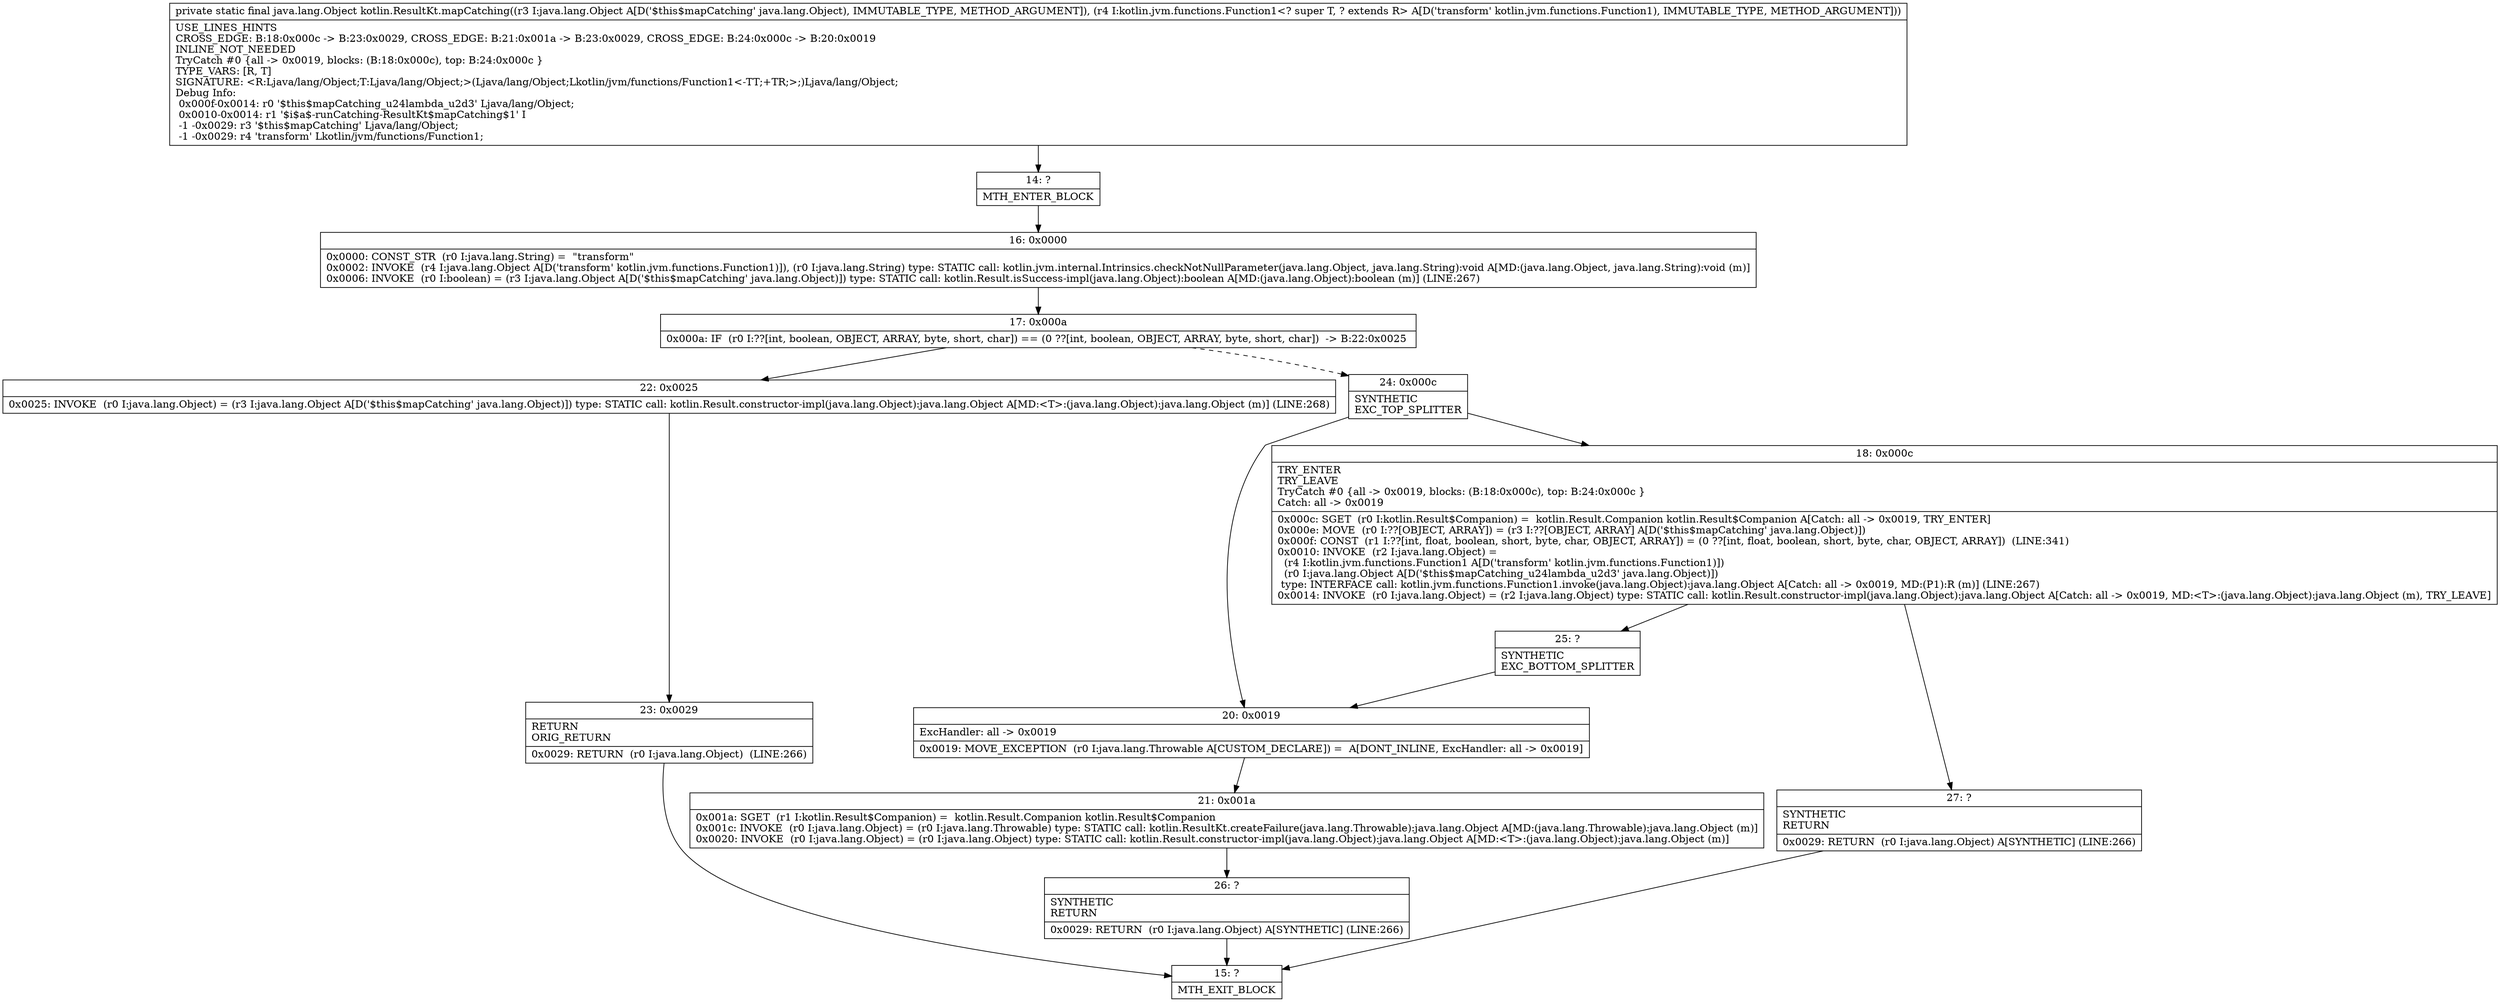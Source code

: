 digraph "CFG forkotlin.ResultKt.mapCatching(Ljava\/lang\/Object;Lkotlin\/jvm\/functions\/Function1;)Ljava\/lang\/Object;" {
Node_14 [shape=record,label="{14\:\ ?|MTH_ENTER_BLOCK\l}"];
Node_16 [shape=record,label="{16\:\ 0x0000|0x0000: CONST_STR  (r0 I:java.lang.String) =  \"transform\" \l0x0002: INVOKE  (r4 I:java.lang.Object A[D('transform' kotlin.jvm.functions.Function1)]), (r0 I:java.lang.String) type: STATIC call: kotlin.jvm.internal.Intrinsics.checkNotNullParameter(java.lang.Object, java.lang.String):void A[MD:(java.lang.Object, java.lang.String):void (m)]\l0x0006: INVOKE  (r0 I:boolean) = (r3 I:java.lang.Object A[D('$this$mapCatching' java.lang.Object)]) type: STATIC call: kotlin.Result.isSuccess\-impl(java.lang.Object):boolean A[MD:(java.lang.Object):boolean (m)] (LINE:267)\l}"];
Node_17 [shape=record,label="{17\:\ 0x000a|0x000a: IF  (r0 I:??[int, boolean, OBJECT, ARRAY, byte, short, char]) == (0 ??[int, boolean, OBJECT, ARRAY, byte, short, char])  \-\> B:22:0x0025 \l}"];
Node_22 [shape=record,label="{22\:\ 0x0025|0x0025: INVOKE  (r0 I:java.lang.Object) = (r3 I:java.lang.Object A[D('$this$mapCatching' java.lang.Object)]) type: STATIC call: kotlin.Result.constructor\-impl(java.lang.Object):java.lang.Object A[MD:\<T\>:(java.lang.Object):java.lang.Object (m)] (LINE:268)\l}"];
Node_23 [shape=record,label="{23\:\ 0x0029|RETURN\lORIG_RETURN\l|0x0029: RETURN  (r0 I:java.lang.Object)  (LINE:266)\l}"];
Node_15 [shape=record,label="{15\:\ ?|MTH_EXIT_BLOCK\l}"];
Node_24 [shape=record,label="{24\:\ 0x000c|SYNTHETIC\lEXC_TOP_SPLITTER\l}"];
Node_18 [shape=record,label="{18\:\ 0x000c|TRY_ENTER\lTRY_LEAVE\lTryCatch #0 \{all \-\> 0x0019, blocks: (B:18:0x000c), top: B:24:0x000c \}\lCatch: all \-\> 0x0019\l|0x000c: SGET  (r0 I:kotlin.Result$Companion) =  kotlin.Result.Companion kotlin.Result$Companion A[Catch: all \-\> 0x0019, TRY_ENTER]\l0x000e: MOVE  (r0 I:??[OBJECT, ARRAY]) = (r3 I:??[OBJECT, ARRAY] A[D('$this$mapCatching' java.lang.Object)]) \l0x000f: CONST  (r1 I:??[int, float, boolean, short, byte, char, OBJECT, ARRAY]) = (0 ??[int, float, boolean, short, byte, char, OBJECT, ARRAY])  (LINE:341)\l0x0010: INVOKE  (r2 I:java.lang.Object) = \l  (r4 I:kotlin.jvm.functions.Function1 A[D('transform' kotlin.jvm.functions.Function1)])\l  (r0 I:java.lang.Object A[D('$this$mapCatching_u24lambda_u2d3' java.lang.Object)])\l type: INTERFACE call: kotlin.jvm.functions.Function1.invoke(java.lang.Object):java.lang.Object A[Catch: all \-\> 0x0019, MD:(P1):R (m)] (LINE:267)\l0x0014: INVOKE  (r0 I:java.lang.Object) = (r2 I:java.lang.Object) type: STATIC call: kotlin.Result.constructor\-impl(java.lang.Object):java.lang.Object A[Catch: all \-\> 0x0019, MD:\<T\>:(java.lang.Object):java.lang.Object (m), TRY_LEAVE]\l}"];
Node_25 [shape=record,label="{25\:\ ?|SYNTHETIC\lEXC_BOTTOM_SPLITTER\l}"];
Node_27 [shape=record,label="{27\:\ ?|SYNTHETIC\lRETURN\l|0x0029: RETURN  (r0 I:java.lang.Object) A[SYNTHETIC] (LINE:266)\l}"];
Node_20 [shape=record,label="{20\:\ 0x0019|ExcHandler: all \-\> 0x0019\l|0x0019: MOVE_EXCEPTION  (r0 I:java.lang.Throwable A[CUSTOM_DECLARE]) =  A[DONT_INLINE, ExcHandler: all \-\> 0x0019]\l}"];
Node_21 [shape=record,label="{21\:\ 0x001a|0x001a: SGET  (r1 I:kotlin.Result$Companion) =  kotlin.Result.Companion kotlin.Result$Companion \l0x001c: INVOKE  (r0 I:java.lang.Object) = (r0 I:java.lang.Throwable) type: STATIC call: kotlin.ResultKt.createFailure(java.lang.Throwable):java.lang.Object A[MD:(java.lang.Throwable):java.lang.Object (m)]\l0x0020: INVOKE  (r0 I:java.lang.Object) = (r0 I:java.lang.Object) type: STATIC call: kotlin.Result.constructor\-impl(java.lang.Object):java.lang.Object A[MD:\<T\>:(java.lang.Object):java.lang.Object (m)]\l}"];
Node_26 [shape=record,label="{26\:\ ?|SYNTHETIC\lRETURN\l|0x0029: RETURN  (r0 I:java.lang.Object) A[SYNTHETIC] (LINE:266)\l}"];
MethodNode[shape=record,label="{private static final java.lang.Object kotlin.ResultKt.mapCatching((r3 I:java.lang.Object A[D('$this$mapCatching' java.lang.Object), IMMUTABLE_TYPE, METHOD_ARGUMENT]), (r4 I:kotlin.jvm.functions.Function1\<? super T, ? extends R\> A[D('transform' kotlin.jvm.functions.Function1), IMMUTABLE_TYPE, METHOD_ARGUMENT]))  | USE_LINES_HINTS\lCROSS_EDGE: B:18:0x000c \-\> B:23:0x0029, CROSS_EDGE: B:21:0x001a \-\> B:23:0x0029, CROSS_EDGE: B:24:0x000c \-\> B:20:0x0019\lINLINE_NOT_NEEDED\lTryCatch #0 \{all \-\> 0x0019, blocks: (B:18:0x000c), top: B:24:0x000c \}\lTYPE_VARS: [R, T]\lSIGNATURE: \<R:Ljava\/lang\/Object;T:Ljava\/lang\/Object;\>(Ljava\/lang\/Object;Lkotlin\/jvm\/functions\/Function1\<\-TT;+TR;\>;)Ljava\/lang\/Object;\lDebug Info:\l  0x000f\-0x0014: r0 '$this$mapCatching_u24lambda_u2d3' Ljava\/lang\/Object;\l  0x0010\-0x0014: r1 '$i$a$\-runCatching\-ResultKt$mapCatching$1' I\l  \-1 \-0x0029: r3 '$this$mapCatching' Ljava\/lang\/Object;\l  \-1 \-0x0029: r4 'transform' Lkotlin\/jvm\/functions\/Function1;\l}"];
MethodNode -> Node_14;Node_14 -> Node_16;
Node_16 -> Node_17;
Node_17 -> Node_22;
Node_17 -> Node_24[style=dashed];
Node_22 -> Node_23;
Node_23 -> Node_15;
Node_24 -> Node_18;
Node_24 -> Node_20;
Node_18 -> Node_25;
Node_18 -> Node_27;
Node_25 -> Node_20;
Node_27 -> Node_15;
Node_20 -> Node_21;
Node_21 -> Node_26;
Node_26 -> Node_15;
}

